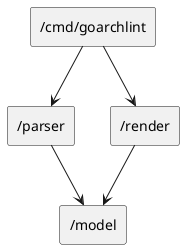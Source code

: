 @startuml "goarchlint"
skinparam componentStyle rectangle
[/cmd/goarchlint] --> [/parser]
[/cmd/goarchlint] --> [/render]
[/parser] --> [/model]
[/render] --> [/model]
@enduml